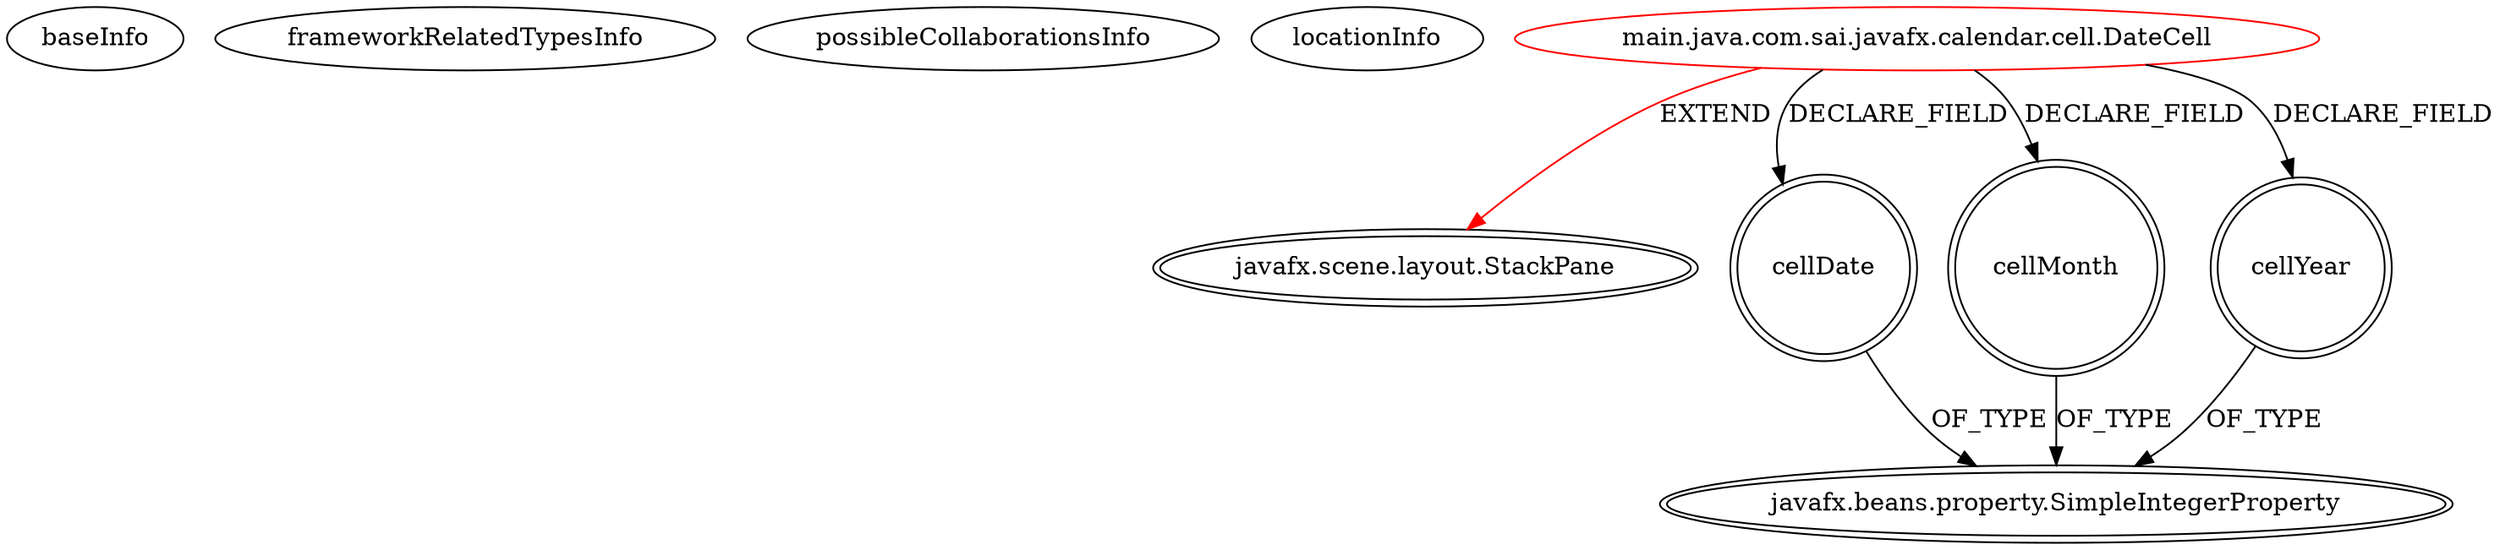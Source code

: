digraph {
baseInfo[graphId=1549,category="extension_graph",isAnonymous=false,possibleRelation=false]
frameworkRelatedTypesInfo[0="javafx.scene.layout.StackPane"]
possibleCollaborationsInfo[]
locationInfo[projectName="UrsKR-fxcalendar",filePath="/UrsKR-fxcalendar/fxcalendar-master/src/main/java/com/sai/javafx/calendar/cell/DateCell.java",contextSignature="DateCell",graphId="1549"]
0[label="main.java.com.sai.javafx.calendar.cell.DateCell",vertexType="ROOT_CLIENT_CLASS_DECLARATION",isFrameworkType=false,color=red]
1[label="javafx.scene.layout.StackPane",vertexType="FRAMEWORK_CLASS_TYPE",isFrameworkType=true,peripheries=2]
2[label="cellDate",vertexType="FIELD_DECLARATION",isFrameworkType=true,peripheries=2,shape=circle]
3[label="javafx.beans.property.SimpleIntegerProperty",vertexType="FRAMEWORK_CLASS_TYPE",isFrameworkType=true,peripheries=2]
4[label="cellMonth",vertexType="FIELD_DECLARATION",isFrameworkType=true,peripheries=2,shape=circle]
6[label="cellYear",vertexType="FIELD_DECLARATION",isFrameworkType=true,peripheries=2,shape=circle]
0->1[label="EXTEND",color=red]
0->2[label="DECLARE_FIELD"]
2->3[label="OF_TYPE"]
0->4[label="DECLARE_FIELD"]
4->3[label="OF_TYPE"]
0->6[label="DECLARE_FIELD"]
6->3[label="OF_TYPE"]
}
